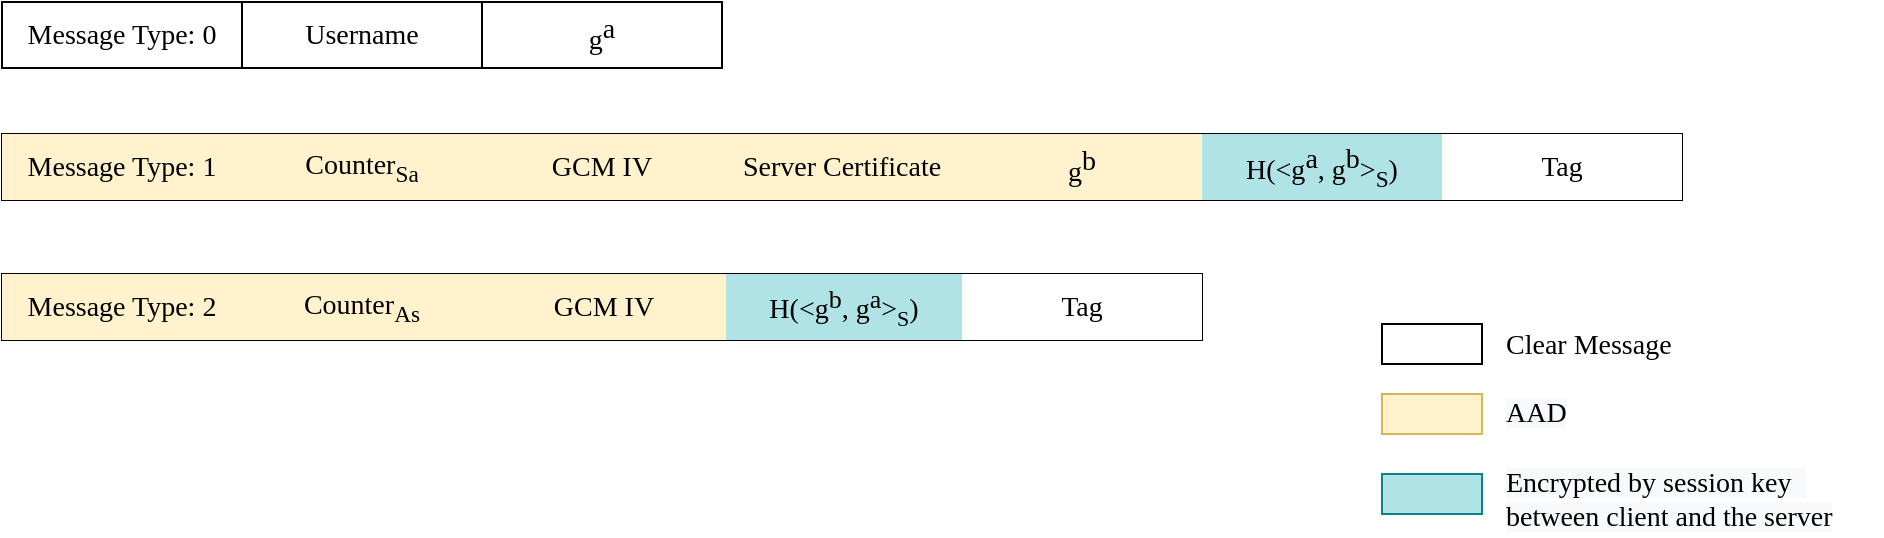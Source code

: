 <mxfile version="14.9.0" type="github">
  <diagram id="RSU8EzeiBVL8Lz67zNbf" name="Page-1">
    <mxGraphModel dx="1221" dy="575" grid="1" gridSize="10" guides="1" tooltips="1" connect="1" arrows="1" fold="1" page="1" pageScale="1" pageWidth="850" pageHeight="1100" math="0" shadow="0">
      <root>
        <mxCell id="0" />
        <mxCell id="1" parent="0" />
        <mxCell id="uJs7ULe8oKMg9piiyrgk-1" value="" style="shape=table;html=1;whiteSpace=wrap;startSize=0;container=1;collapsible=0;childLayout=tableLayout;fontFamily=Times New Roman;fontSize=14;" vertex="1" parent="1">
          <mxGeometry x="40" y="164" width="360" height="33" as="geometry" />
        </mxCell>
        <mxCell id="uJs7ULe8oKMg9piiyrgk-2" value="" style="shape=partialRectangle;html=1;whiteSpace=wrap;collapsible=0;dropTarget=0;pointerEvents=0;fillColor=none;top=0;left=0;bottom=0;right=0;points=[[0,0.5],[1,0.5]];portConstraint=eastwest;fontFamily=Times New Roman;fontSize=14;" vertex="1" parent="uJs7ULe8oKMg9piiyrgk-1">
          <mxGeometry width="360" height="33" as="geometry" />
        </mxCell>
        <mxCell id="uJs7ULe8oKMg9piiyrgk-3" value="Message Type: 0&lt;br style=&quot;font-size: 14px;&quot;&gt;" style="shape=partialRectangle;html=1;whiteSpace=wrap;connectable=0;fillColor=none;top=0;left=0;bottom=0;right=0;overflow=hidden;fontFamily=Times New Roman;fontSize=14;" vertex="1" parent="uJs7ULe8oKMg9piiyrgk-2">
          <mxGeometry width="120" height="33" as="geometry" />
        </mxCell>
        <mxCell id="uJs7ULe8oKMg9piiyrgk-4" value="Username" style="shape=partialRectangle;html=1;whiteSpace=wrap;connectable=0;fillColor=none;top=0;left=0;bottom=0;right=0;overflow=hidden;fontFamily=Times New Roman;fontSize=14;" vertex="1" parent="uJs7ULe8oKMg9piiyrgk-2">
          <mxGeometry x="120" width="120" height="33" as="geometry" />
        </mxCell>
        <mxCell id="uJs7ULe8oKMg9piiyrgk-5" value="g&lt;sup style=&quot;font-size: 14px;&quot;&gt;a&lt;/sup&gt;" style="shape=partialRectangle;html=1;whiteSpace=wrap;connectable=0;fillColor=none;top=0;left=0;bottom=0;right=0;overflow=hidden;fontFamily=Times New Roman;fontSize=14;" vertex="1" parent="uJs7ULe8oKMg9piiyrgk-2">
          <mxGeometry x="240" width="120" height="33" as="geometry" />
        </mxCell>
        <mxCell id="uJs7ULe8oKMg9piiyrgk-6" value="" style="shape=table;html=1;startSize=0;container=1;collapsible=0;childLayout=tableLayout;fontFamily=Times New Roman;fontSize=14;whiteSpace=wrap;labelBorderColor=none;labelBackgroundColor=none;noLabel=1;fontColor=none;" vertex="1" parent="1">
          <mxGeometry x="40" y="230" width="840" height="33" as="geometry" />
        </mxCell>
        <mxCell id="uJs7ULe8oKMg9piiyrgk-7" value="" style="shape=partialRectangle;html=1;whiteSpace=wrap;collapsible=0;dropTarget=0;pointerEvents=0;fillColor=none;top=0;left=0;bottom=0;right=0;points=[[0,0.5],[1,0.5]];portConstraint=eastwest;fontFamily=Times New Roman;fontSize=14;" vertex="1" parent="uJs7ULe8oKMg9piiyrgk-6">
          <mxGeometry width="840" height="33" as="geometry" />
        </mxCell>
        <mxCell id="uJs7ULe8oKMg9piiyrgk-8" value="Message Type: 1" style="shape=partialRectangle;html=1;whiteSpace=wrap;connectable=0;fillColor=#fff2cc;top=0;left=0;bottom=0;right=0;overflow=hidden;strokeColor=#d6b656;fontFamily=Times New Roman;fontSize=14;" vertex="1" parent="uJs7ULe8oKMg9piiyrgk-7">
          <mxGeometry width="120" height="33" as="geometry" />
        </mxCell>
        <mxCell id="uJs7ULe8oKMg9piiyrgk-9" value="Counter&lt;sub&gt;Sa&lt;/sub&gt;" style="shape=partialRectangle;html=1;whiteSpace=wrap;connectable=0;fillColor=#fff2cc;top=0;left=0;bottom=0;right=0;overflow=hidden;strokeColor=#d6b656;fontFamily=Times New Roman;fontSize=14;" vertex="1" parent="uJs7ULe8oKMg9piiyrgk-7">
          <mxGeometry x="120" width="120" height="33" as="geometry" />
        </mxCell>
        <mxCell id="uJs7ULe8oKMg9piiyrgk-10" value="GCM IV" style="shape=partialRectangle;html=1;whiteSpace=wrap;connectable=0;fillColor=#fff2cc;top=0;left=0;bottom=0;right=0;overflow=hidden;strokeColor=#d6b656;fontFamily=Times New Roman;fontSize=14;" vertex="1" parent="uJs7ULe8oKMg9piiyrgk-7">
          <mxGeometry x="240" width="120" height="33" as="geometry" />
        </mxCell>
        <mxCell id="uJs7ULe8oKMg9piiyrgk-11" value="Server Certificate" style="shape=partialRectangle;html=1;whiteSpace=wrap;connectable=0;fillColor=#fff2cc;top=0;left=0;bottom=0;right=0;overflow=hidden;strokeColor=#d6b656;fontFamily=Times New Roman;fontSize=14;" vertex="1" parent="uJs7ULe8oKMg9piiyrgk-7">
          <mxGeometry x="360" width="120" height="33" as="geometry" />
        </mxCell>
        <mxCell id="uJs7ULe8oKMg9piiyrgk-12" value="g&lt;sup style=&quot;font-size: 14px;&quot;&gt;b&lt;/sup&gt;" style="shape=partialRectangle;html=1;whiteSpace=wrap;connectable=0;fillColor=#fff2cc;top=0;left=0;bottom=0;right=0;overflow=hidden;fontFamily=Times New Roman;strokeColor=#d6b656;fontSize=14;" vertex="1" parent="uJs7ULe8oKMg9piiyrgk-7">
          <mxGeometry x="480" width="120" height="33" as="geometry" />
        </mxCell>
        <mxCell id="uJs7ULe8oKMg9piiyrgk-13" value="&lt;div&gt;H(&amp;lt;g&lt;sup style=&quot;font-size: 14px&quot;&gt;a&lt;/sup&gt;,&lt;sup style=&quot;font-size: 14px&quot;&gt;&amp;nbsp;&lt;/sup&gt;g&lt;sup style=&quot;font-size: 14px&quot;&gt;b&lt;/sup&gt;&amp;gt;&lt;sub&gt;S&lt;/sub&gt;)&lt;/div&gt;" style="shape=partialRectangle;html=1;whiteSpace=wrap;connectable=0;top=0;left=0;bottom=0;right=0;overflow=hidden;strokeColor=#0e8088;fillColor=#b0e3e6;fontFamily=Times New Roman;fontSize=14;fontStyle=0" vertex="1" parent="uJs7ULe8oKMg9piiyrgk-7">
          <mxGeometry x="600" width="120" height="33" as="geometry" />
        </mxCell>
        <mxCell id="uJs7ULe8oKMg9piiyrgk-14" value="Tag" style="shape=partialRectangle;html=1;whiteSpace=wrap;connectable=0;top=0;left=0;bottom=0;right=0;overflow=hidden;fontFamily=Times New Roman;fontSize=14;" vertex="1" parent="uJs7ULe8oKMg9piiyrgk-7">
          <mxGeometry x="720" width="120" height="33" as="geometry" />
        </mxCell>
        <mxCell id="uJs7ULe8oKMg9piiyrgk-22" value="" style="shape=table;html=1;whiteSpace=wrap;startSize=0;container=1;collapsible=0;childLayout=tableLayout;fontFamily=Times New Roman;fontSize=14;" vertex="1" parent="1">
          <mxGeometry x="40" y="300" width="600" height="33" as="geometry" />
        </mxCell>
        <mxCell id="uJs7ULe8oKMg9piiyrgk-23" value="" style="shape=partialRectangle;html=1;whiteSpace=wrap;collapsible=0;dropTarget=0;pointerEvents=0;fillColor=none;top=0;left=0;bottom=0;right=0;points=[[0,0.5],[1,0.5]];portConstraint=eastwest;fontFamily=Times New Roman;fontSize=14;" vertex="1" parent="uJs7ULe8oKMg9piiyrgk-22">
          <mxGeometry width="600" height="33" as="geometry" />
        </mxCell>
        <mxCell id="uJs7ULe8oKMg9piiyrgk-24" value="Message Type: 2" style="shape=partialRectangle;html=1;whiteSpace=wrap;connectable=0;fillColor=#fff2cc;top=0;left=0;bottom=0;right=0;overflow=hidden;strokeColor=#d6b656;fontFamily=Times New Roman;fontSize=14;" vertex="1" parent="uJs7ULe8oKMg9piiyrgk-23">
          <mxGeometry width="120" height="33" as="geometry" />
        </mxCell>
        <mxCell id="uJs7ULe8oKMg9piiyrgk-25" value="Counter&lt;sub&gt;As&lt;/sub&gt;" style="shape=partialRectangle;html=1;whiteSpace=wrap;connectable=0;fillColor=#fff2cc;top=0;left=0;bottom=0;right=0;overflow=hidden;strokeColor=#d6b656;fontFamily=Times New Roman;fontSize=14;" vertex="1" parent="uJs7ULe8oKMg9piiyrgk-23">
          <mxGeometry x="120" width="120" height="33" as="geometry" />
        </mxCell>
        <mxCell id="uJs7ULe8oKMg9piiyrgk-26" value="GCM IV" style="shape=partialRectangle;html=1;whiteSpace=wrap;connectable=0;fillColor=#fff2cc;top=0;left=0;bottom=0;right=0;overflow=hidden;strokeColor=#d6b656;fontFamily=Times New Roman;fontSize=14;" vertex="1" parent="uJs7ULe8oKMg9piiyrgk-23">
          <mxGeometry x="240" width="122" height="33" as="geometry" />
        </mxCell>
        <mxCell id="uJs7ULe8oKMg9piiyrgk-27" value="&lt;font&gt;H(&amp;lt;g&lt;sup&gt;&lt;font style=&quot;font-size: 13px&quot;&gt;b&lt;/font&gt;&lt;/sup&gt;,&lt;sup style=&quot;font-size: 14px&quot;&gt;&amp;nbsp;&lt;/sup&gt;g&lt;sup&gt;&lt;font style=&quot;font-size: 13px&quot;&gt;a&lt;/font&gt;&lt;/sup&gt;&amp;gt;&lt;sub&gt;&lt;font style=&quot;font-size: 11px&quot;&gt;S&lt;/font&gt;&lt;/sub&gt;)&lt;/font&gt;" style="shape=partialRectangle;html=1;whiteSpace=wrap;connectable=0;fillColor=#b0e3e6;top=0;left=0;bottom=0;right=0;overflow=hidden;strokeColor=#0e8088;fontFamily=Times New Roman;fontSize=14;fontStyle=0;align=center;verticalAlign=middle;" vertex="1" parent="uJs7ULe8oKMg9piiyrgk-23">
          <mxGeometry x="362" width="118" height="33" as="geometry" />
        </mxCell>
        <mxCell id="uJs7ULe8oKMg9piiyrgk-28" value="Tag" style="shape=partialRectangle;html=1;whiteSpace=wrap;connectable=0;top=0;left=0;bottom=0;right=0;overflow=hidden;fontFamily=Times New Roman;fontSize=14;" vertex="1" parent="uJs7ULe8oKMg9piiyrgk-23">
          <mxGeometry x="480" width="120" height="33" as="geometry" />
        </mxCell>
        <mxCell id="uJs7ULe8oKMg9piiyrgk-35" value="" style="rounded=0;whiteSpace=wrap;html=1;fillColor=#fff2cc;strokeColor=#d6b656;fontFamily=Times New Roman;fontSize=14;" vertex="1" parent="1">
          <mxGeometry x="730" y="360" width="50" height="20" as="geometry" />
        </mxCell>
        <mxCell id="uJs7ULe8oKMg9piiyrgk-36" value="" style="rounded=0;whiteSpace=wrap;html=1;fontFamily=Times New Roman;fontSize=14;" vertex="1" parent="1">
          <mxGeometry x="730" y="325" width="50" height="20" as="geometry" />
        </mxCell>
        <mxCell id="uJs7ULe8oKMg9piiyrgk-37" value="" style="rounded=0;whiteSpace=wrap;html=1;fillColor=#b0e3e6;strokeColor=#0e8088;fontFamily=Times New Roman;fontSize=14;" vertex="1" parent="1">
          <mxGeometry x="730" y="400" width="50" height="20" as="geometry" />
        </mxCell>
        <mxCell id="uJs7ULe8oKMg9piiyrgk-38" value="&lt;div style=&quot;text-align: center&quot;&gt;&lt;span style=&quot;font-size: 14px&quot;&gt;&lt;font face=&quot;times new roman&quot;&gt;Clear Message&lt;/font&gt;&lt;/span&gt;&lt;/div&gt;" style="text;whiteSpace=wrap;html=1;fontColor=none;" vertex="1" parent="1">
          <mxGeometry x="790" y="320" width="110" height="30" as="geometry" />
        </mxCell>
        <mxCell id="uJs7ULe8oKMg9piiyrgk-39" value="&lt;span style=&quot;color: rgb(0 , 0 , 0) ; font-family: &amp;#34;times new roman&amp;#34; ; font-size: 14px ; font-style: normal ; font-weight: 400 ; letter-spacing: normal ; text-align: center ; text-indent: 0px ; text-transform: none ; word-spacing: 0px ; background-color: rgb(248 , 249 , 250) ; display: inline ; float: none&quot;&gt;AAD&lt;/span&gt;" style="text;whiteSpace=wrap;html=1;fontColor=none;" vertex="1" parent="1">
          <mxGeometry x="790" y="355" width="110" height="30" as="geometry" />
        </mxCell>
        <mxCell id="uJs7ULe8oKMg9piiyrgk-40" value="&lt;span style=&quot;color: rgb(0, 0, 0); font-family: &amp;quot;times new roman&amp;quot;; font-size: 14px; font-style: normal; font-weight: 400; letter-spacing: normal; text-align: center; text-indent: 0px; text-transform: none; word-spacing: 0px; background-color: rgb(248, 249, 250); display: inline; float: none;&quot;&gt;Encrypted by session key&amp;nbsp;&amp;nbsp;&lt;/span&gt;&lt;br style=&quot;color: rgb(0, 0, 0); font-family: &amp;quot;times new roman&amp;quot;; font-size: 14px; font-style: normal; font-weight: 400; letter-spacing: normal; text-align: center; text-indent: 0px; text-transform: none; word-spacing: 0px; background-color: rgb(248, 249, 250);&quot;&gt;&lt;span style=&quot;color: rgb(0, 0, 0); font-family: &amp;quot;times new roman&amp;quot;; font-size: 14px; font-style: normal; font-weight: 400; letter-spacing: normal; text-align: center; text-indent: 0px; text-transform: none; word-spacing: 0px; background-color: rgb(248, 249, 250); display: inline; float: none;&quot;&gt;between client and the server&lt;/span&gt;" style="text;whiteSpace=wrap;html=1;fontColor=none;" vertex="1" parent="1">
          <mxGeometry x="790" y="390" width="190" height="40" as="geometry" />
        </mxCell>
      </root>
    </mxGraphModel>
  </diagram>
</mxfile>

